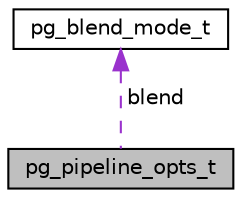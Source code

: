 digraph "pg_pipeline_opts_t"
{
 // LATEX_PDF_SIZE
  edge [fontname="Helvetica",fontsize="10",labelfontname="Helvetica",labelfontsize="10"];
  node [fontname="Helvetica",fontsize="10",shape=record];
  Node1 [label="pg_pipeline_opts_t",height=0.2,width=0.4,color="black", fillcolor="grey75", style="filled", fontcolor="black",tooltip="Pipeline creation options."];
  Node2 -> Node1 [dir="back",color="darkorchid3",fontsize="10",style="dashed",label=" blend" ,fontname="Helvetica"];
  Node2 [label="pg_blend_mode_t",height=0.2,width=0.4,color="black", fillcolor="white", style="filled",URL="$structpg__blend__mode__t.html",tooltip="Blend mode."];
}
